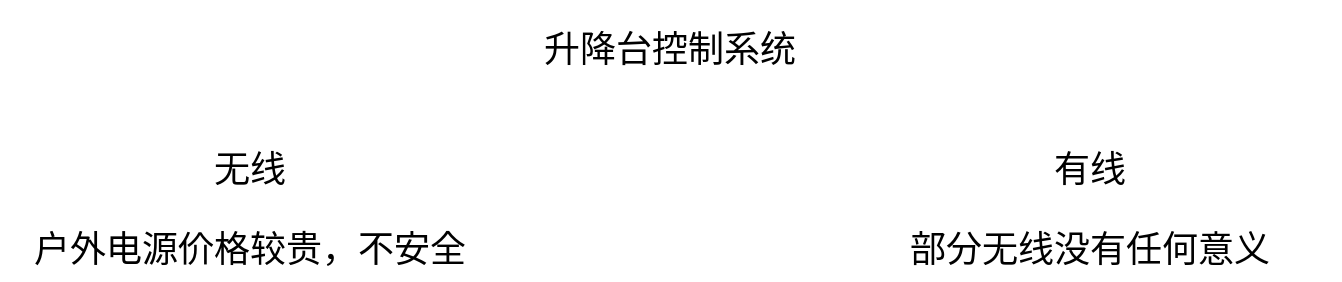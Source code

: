 <mxfile version="20.0.4" type="github">
  <diagram id="gCbxEYQgM5Y29MNaQwxz" name="Page-1">
    <mxGraphModel dx="813" dy="435" grid="1" gridSize="10" guides="1" tooltips="1" connect="1" arrows="1" fold="1" page="1" pageScale="1" pageWidth="827" pageHeight="1169" math="0" shadow="0">
      <root>
        <mxCell id="0" />
        <mxCell id="1" parent="0" />
        <mxCell id="nefhBKobk2yNYBQCuIoo-1" value="&lt;font style=&quot;font-size: 18px;&quot;&gt;升降台控制系统&lt;/font&gt;" style="text;html=1;strokeColor=none;fillColor=none;align=center;verticalAlign=middle;whiteSpace=wrap;rounded=0;" vertex="1" parent="1">
          <mxGeometry x="309" y="50" width="210" height="50" as="geometry" />
        </mxCell>
        <mxCell id="nefhBKobk2yNYBQCuIoo-3" value="&lt;font style=&quot;font-size: 18px;&quot;&gt;无线&lt;/font&gt;" style="text;html=1;strokeColor=none;fillColor=none;align=center;verticalAlign=middle;whiteSpace=wrap;rounded=0;" vertex="1" parent="1">
          <mxGeometry x="99" y="110" width="210" height="50" as="geometry" />
        </mxCell>
        <mxCell id="nefhBKobk2yNYBQCuIoo-4" value="&lt;font style=&quot;font-size: 18px;&quot;&gt;有线&lt;br&gt;&lt;/font&gt;" style="text;html=1;strokeColor=none;fillColor=none;align=center;verticalAlign=middle;whiteSpace=wrap;rounded=0;" vertex="1" parent="1">
          <mxGeometry x="519" y="110" width="210" height="50" as="geometry" />
        </mxCell>
        <mxCell id="nefhBKobk2yNYBQCuIoo-5" value="户外电源价格较贵，不安全" style="text;html=1;strokeColor=none;fillColor=none;align=center;verticalAlign=middle;whiteSpace=wrap;rounded=0;fontSize=18;" vertex="1" parent="1">
          <mxGeometry x="79" y="160" width="250" height="30" as="geometry" />
        </mxCell>
        <mxCell id="nefhBKobk2yNYBQCuIoo-6" value="部分无线没有任何意义" style="text;html=1;strokeColor=none;fillColor=none;align=center;verticalAlign=middle;whiteSpace=wrap;rounded=0;fontSize=18;" vertex="1" parent="1">
          <mxGeometry x="499" y="160" width="250" height="30" as="geometry" />
        </mxCell>
      </root>
    </mxGraphModel>
  </diagram>
</mxfile>

